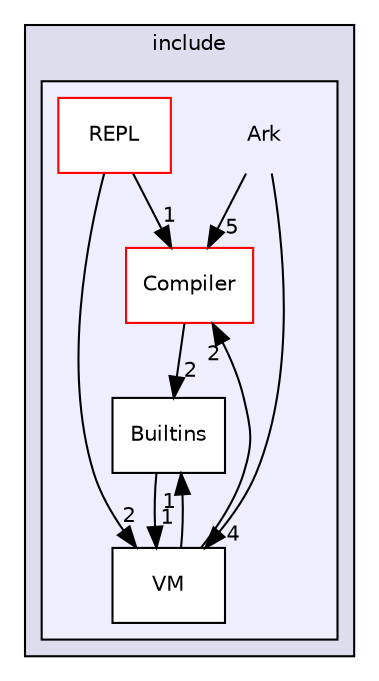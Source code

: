 digraph "C:/Users/folae/Documents/Code/Big-Projects/ArkScript/Ark/include/Ark" {
  compound=true
  node [ fontsize="10", fontname="Helvetica"];
  edge [ labelfontsize="10", labelfontname="Helvetica"];
  subgraph clusterdir_d44c64559bbebec7f509842c48db8b23 {
    graph [ bgcolor="#ddddee", pencolor="black", label="include" fontname="Helvetica", fontsize="10", URL="dir_d44c64559bbebec7f509842c48db8b23.html"]
  subgraph clusterdir_a8b6c64285bf9ac60f50770eb2fc48b5 {
    graph [ bgcolor="#eeeeff", pencolor="black", label="" URL="dir_a8b6c64285bf9ac60f50770eb2fc48b5.html"];
    dir_a8b6c64285bf9ac60f50770eb2fc48b5 [shape=plaintext label="Ark"];
  dir_e4e3cacaa047e3554112dad79d53bc60 [shape=box label="Builtins" fillcolor="white" style="filled" URL="dir_e4e3cacaa047e3554112dad79d53bc60.html"];
  dir_e4f19535f57335fb80a0267cec25bf70 [shape=box label="Compiler" fillcolor="white" style="filled" color="red" URL="dir_e4f19535f57335fb80a0267cec25bf70.html"];
  dir_fcfe4316a8cc31a1cf70428f9403b478 [shape=box label="REPL" fillcolor="white" style="filled" color="red" URL="dir_fcfe4316a8cc31a1cf70428f9403b478.html"];
  dir_222307dbf92126e8e24c7a501f533901 [shape=box label="VM" fillcolor="white" style="filled" URL="dir_222307dbf92126e8e24c7a501f533901.html"];
  }
  }
  dir_222307dbf92126e8e24c7a501f533901->dir_e4e3cacaa047e3554112dad79d53bc60 [headlabel="1", labeldistance=1.5 headhref="dir_000007_000002.html"];
  dir_222307dbf92126e8e24c7a501f533901->dir_e4f19535f57335fb80a0267cec25bf70 [headlabel="2", labeldistance=1.5 headhref="dir_000007_000003.html"];
  dir_a8b6c64285bf9ac60f50770eb2fc48b5->dir_222307dbf92126e8e24c7a501f533901 [headlabel="4", labeldistance=1.5 headhref="dir_000001_000007.html"];
  dir_a8b6c64285bf9ac60f50770eb2fc48b5->dir_e4f19535f57335fb80a0267cec25bf70 [headlabel="5", labeldistance=1.5 headhref="dir_000001_000003.html"];
  dir_e4e3cacaa047e3554112dad79d53bc60->dir_222307dbf92126e8e24c7a501f533901 [headlabel="1", labeldistance=1.5 headhref="dir_000002_000007.html"];
  dir_e4f19535f57335fb80a0267cec25bf70->dir_e4e3cacaa047e3554112dad79d53bc60 [headlabel="2", labeldistance=1.5 headhref="dir_000003_000002.html"];
  dir_fcfe4316a8cc31a1cf70428f9403b478->dir_222307dbf92126e8e24c7a501f533901 [headlabel="2", labeldistance=1.5 headhref="dir_000005_000007.html"];
  dir_fcfe4316a8cc31a1cf70428f9403b478->dir_e4f19535f57335fb80a0267cec25bf70 [headlabel="1", labeldistance=1.5 headhref="dir_000005_000003.html"];
}
